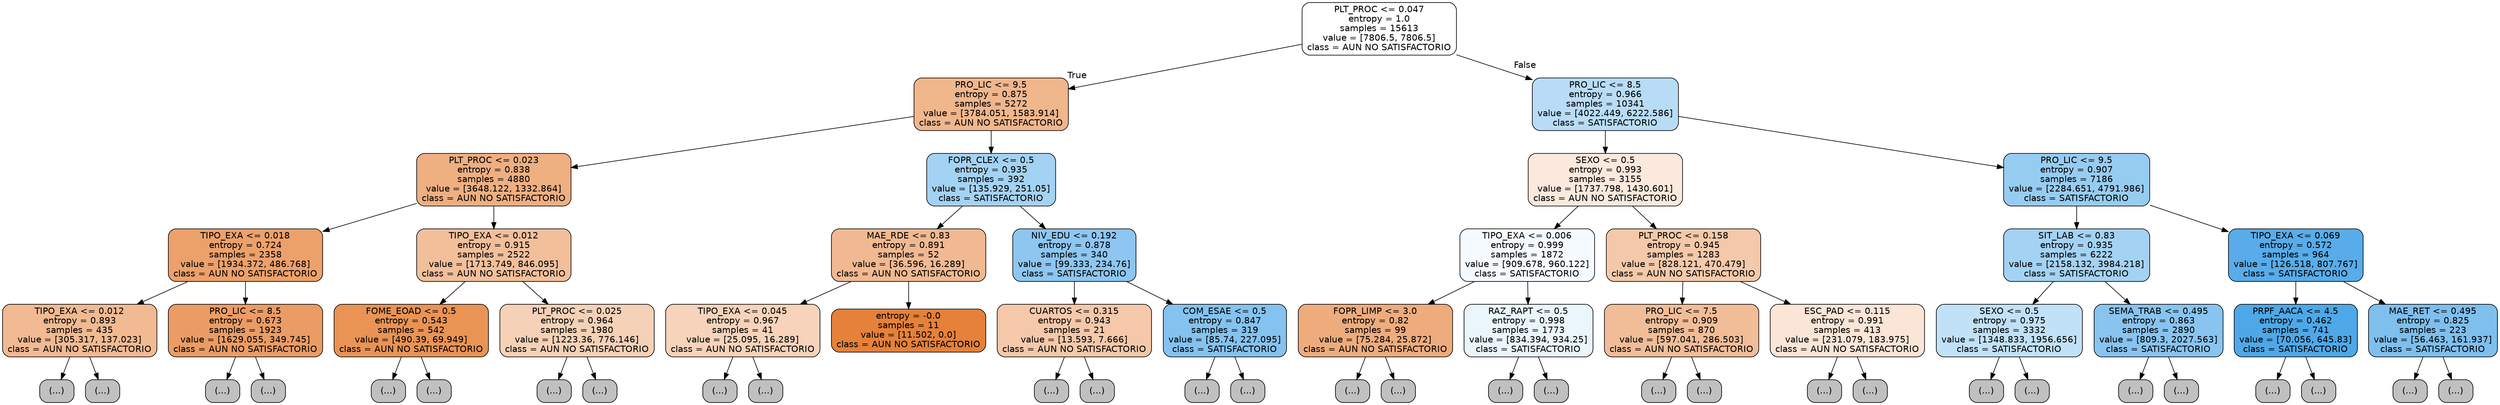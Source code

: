digraph Tree {
node [shape=box, style="filled, rounded", color="black", fontname=helvetica] ;
edge [fontname=helvetica] ;
0 [label="PLT_PROC <= 0.047\nentropy = 1.0\nsamples = 15613\nvalue = [7806.5, 7806.5]\nclass = AUN NO SATISFACTORIO", fillcolor="#ffffff"] ;
1 [label="PRO_LIC <= 9.5\nentropy = 0.875\nsamples = 5272\nvalue = [3784.051, 1583.914]\nclass = AUN NO SATISFACTORIO", fillcolor="#f0b68c"] ;
0 -> 1 [labeldistance=2.5, labelangle=45, headlabel="True"] ;
2 [label="PLT_PROC <= 0.023\nentropy = 0.838\nsamples = 4880\nvalue = [3648.122, 1332.864]\nclass = AUN NO SATISFACTORIO", fillcolor="#eeaf81"] ;
1 -> 2 ;
3 [label="TIPO_EXA <= 0.018\nentropy = 0.724\nsamples = 2358\nvalue = [1934.372, 486.768]\nclass = AUN NO SATISFACTORIO", fillcolor="#eca16b"] ;
2 -> 3 ;
4 [label="TIPO_EXA <= 0.012\nentropy = 0.893\nsamples = 435\nvalue = [305.317, 137.023]\nclass = AUN NO SATISFACTORIO", fillcolor="#f1ba92"] ;
3 -> 4 ;
5 [label="(...)", fillcolor="#C0C0C0"] ;
4 -> 5 ;
30 [label="(...)", fillcolor="#C0C0C0"] ;
4 -> 30 ;
49 [label="PRO_LIC <= 8.5\nentropy = 0.673\nsamples = 1923\nvalue = [1629.055, 349.745]\nclass = AUN NO SATISFACTORIO", fillcolor="#eb9c64"] ;
3 -> 49 ;
50 [label="(...)", fillcolor="#C0C0C0"] ;
49 -> 50 ;
71 [label="(...)", fillcolor="#C0C0C0"] ;
49 -> 71 ;
120 [label="TIPO_EXA <= 0.012\nentropy = 0.915\nsamples = 2522\nvalue = [1713.749, 846.095]\nclass = AUN NO SATISFACTORIO", fillcolor="#f2bf9b"] ;
2 -> 120 ;
121 [label="FOME_EOAD <= 0.5\nentropy = 0.543\nsamples = 542\nvalue = [490.39, 69.949]\nclass = AUN NO SATISFACTORIO", fillcolor="#e99355"] ;
120 -> 121 ;
122 [label="(...)", fillcolor="#C0C0C0"] ;
121 -> 122 ;
123 [label="(...)", fillcolor="#C0C0C0"] ;
121 -> 123 ;
138 [label="PLT_PROC <= 0.025\nentropy = 0.964\nsamples = 1980\nvalue = [1223.36, 776.146]\nclass = AUN NO SATISFACTORIO", fillcolor="#f5d1b7"] ;
120 -> 138 ;
139 [label="(...)", fillcolor="#C0C0C0"] ;
138 -> 139 ;
152 [label="(...)", fillcolor="#C0C0C0"] ;
138 -> 152 ;
211 [label="FOPR_CLEX <= 0.5\nentropy = 0.935\nsamples = 392\nvalue = [135.929, 251.05]\nclass = SATISFACTORIO", fillcolor="#a4d2f3"] ;
1 -> 211 ;
212 [label="MAE_RDE <= 0.83\nentropy = 0.891\nsamples = 52\nvalue = [36.596, 16.289]\nclass = AUN NO SATISFACTORIO", fillcolor="#f1b991"] ;
211 -> 212 ;
213 [label="TIPO_EXA <= 0.045\nentropy = 0.967\nsamples = 41\nvalue = [25.095, 16.289]\nclass = AUN NO SATISFACTORIO", fillcolor="#f6d3ba"] ;
212 -> 213 ;
214 [label="(...)", fillcolor="#C0C0C0"] ;
213 -> 214 ;
215 [label="(...)", fillcolor="#C0C0C0"] ;
213 -> 215 ;
220 [label="entropy = -0.0\nsamples = 11\nvalue = [11.502, 0.0]\nclass = AUN NO SATISFACTORIO", fillcolor="#e58139"] ;
212 -> 220 ;
221 [label="NIV_EDU <= 0.192\nentropy = 0.878\nsamples = 340\nvalue = [99.333, 234.76]\nclass = SATISFACTORIO", fillcolor="#8dc6f0"] ;
211 -> 221 ;
222 [label="CUARTOS <= 0.315\nentropy = 0.943\nsamples = 21\nvalue = [13.593, 7.666]\nclass = AUN NO SATISFACTORIO", fillcolor="#f4c8a9"] ;
221 -> 222 ;
223 [label="(...)", fillcolor="#C0C0C0"] ;
222 -> 223 ;
224 [label="(...)", fillcolor="#C0C0C0"] ;
222 -> 224 ;
225 [label="COM_ESAE <= 0.5\nentropy = 0.847\nsamples = 319\nvalue = [85.74, 227.095]\nclass = SATISFACTORIO", fillcolor="#84c2ef"] ;
221 -> 225 ;
226 [label="(...)", fillcolor="#C0C0C0"] ;
225 -> 226 ;
239 [label="(...)", fillcolor="#C0C0C0"] ;
225 -> 239 ;
260 [label="PRO_LIC <= 8.5\nentropy = 0.966\nsamples = 10341\nvalue = [4022.449, 6222.586]\nclass = SATISFACTORIO", fillcolor="#b9dcf6"] ;
0 -> 260 [labeldistance=2.5, labelangle=-45, headlabel="False"] ;
261 [label="SEXO <= 0.5\nentropy = 0.993\nsamples = 3155\nvalue = [1737.798, 1430.601]\nclass = AUN NO SATISFACTORIO", fillcolor="#fae9dc"] ;
260 -> 261 ;
262 [label="TIPO_EXA <= 0.006\nentropy = 0.999\nsamples = 1872\nvalue = [909.678, 960.122]\nclass = SATISFACTORIO", fillcolor="#f5fafe"] ;
261 -> 262 ;
263 [label="FOPR_LIMP <= 3.0\nentropy = 0.82\nsamples = 99\nvalue = [75.284, 25.872]\nclass = AUN NO SATISFACTORIO", fillcolor="#eeac7d"] ;
262 -> 263 ;
264 [label="(...)", fillcolor="#C0C0C0"] ;
263 -> 264 ;
277 [label="(...)", fillcolor="#C0C0C0"] ;
263 -> 277 ;
278 [label="RAZ_RAPT <= 0.5\nentropy = 0.998\nsamples = 1773\nvalue = [834.394, 934.25]\nclass = SATISFACTORIO", fillcolor="#eaf5fc"] ;
262 -> 278 ;
279 [label="(...)", fillcolor="#C0C0C0"] ;
278 -> 279 ;
306 [label="(...)", fillcolor="#C0C0C0"] ;
278 -> 306 ;
351 [label="PLT_PROC <= 0.158\nentropy = 0.945\nsamples = 1283\nvalue = [828.121, 470.479]\nclass = AUN NO SATISFACTORIO", fillcolor="#f4c9a9"] ;
261 -> 351 ;
352 [label="PRO_LIC <= 7.5\nentropy = 0.909\nsamples = 870\nvalue = [597.041, 286.503]\nclass = AUN NO SATISFACTORIO", fillcolor="#f1bd98"] ;
351 -> 352 ;
353 [label="(...)", fillcolor="#C0C0C0"] ;
352 -> 353 ;
356 [label="(...)", fillcolor="#C0C0C0"] ;
352 -> 356 ;
383 [label="ESC_PAD <= 0.115\nentropy = 0.991\nsamples = 413\nvalue = [231.079, 183.975]\nclass = AUN NO SATISFACTORIO", fillcolor="#fae5d7"] ;
351 -> 383 ;
384 [label="(...)", fillcolor="#C0C0C0"] ;
383 -> 384 ;
397 [label="(...)", fillcolor="#C0C0C0"] ;
383 -> 397 ;
418 [label="PRO_LIC <= 9.5\nentropy = 0.907\nsamples = 7186\nvalue = [2284.651, 4791.986]\nclass = SATISFACTORIO", fillcolor="#97ccf1"] ;
260 -> 418 ;
419 [label="SIT_LAB <= 0.83\nentropy = 0.935\nsamples = 6222\nvalue = [2158.132, 3984.218]\nclass = SATISFACTORIO", fillcolor="#a4d2f3"] ;
418 -> 419 ;
420 [label="SEXO <= 0.5\nentropy = 0.975\nsamples = 3332\nvalue = [1348.833, 1956.656]\nclass = SATISFACTORIO", fillcolor="#c1e1f7"] ;
419 -> 420 ;
421 [label="(...)", fillcolor="#C0C0C0"] ;
420 -> 421 ;
464 [label="(...)", fillcolor="#C0C0C0"] ;
420 -> 464 ;
515 [label="SEMA_TRAB <= 0.495\nentropy = 0.863\nsamples = 2890\nvalue = [809.3, 2027.563]\nclass = SATISFACTORIO", fillcolor="#88c4ef"] ;
419 -> 515 ;
516 [label="(...)", fillcolor="#C0C0C0"] ;
515 -> 516 ;
553 [label="(...)", fillcolor="#C0C0C0"] ;
515 -> 553 ;
584 [label="TIPO_EXA <= 0.069\nentropy = 0.572\nsamples = 964\nvalue = [126.518, 807.767]\nclass = SATISFACTORIO", fillcolor="#58ace9"] ;
418 -> 584 ;
585 [label="PRPF_AACA <= 4.5\nentropy = 0.462\nsamples = 741\nvalue = [70.056, 645.83]\nclass = SATISFACTORIO", fillcolor="#4ea8e8"] ;
584 -> 585 ;
586 [label="(...)", fillcolor="#C0C0C0"] ;
585 -> 586 ;
603 [label="(...)", fillcolor="#C0C0C0"] ;
585 -> 603 ;
622 [label="MAE_RET <= 0.495\nentropy = 0.825\nsamples = 223\nvalue = [56.463, 161.937]\nclass = SATISFACTORIO", fillcolor="#7ebfee"] ;
584 -> 622 ;
623 [label="(...)", fillcolor="#C0C0C0"] ;
622 -> 623 ;
626 [label="(...)", fillcolor="#C0C0C0"] ;
622 -> 626 ;
}
